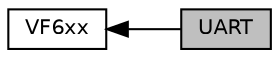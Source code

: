 digraph "UART"
{
  edge [fontname="Helvetica",fontsize="10",labelfontname="Helvetica",labelfontsize="10"];
  node [fontname="Helvetica",fontsize="10",shape=record];
  rankdir=LR;
  Node1 [label="VF6xx",height=0.2,width=0.4,color="black", fillcolor="white", style="filled",URL="$group__VF6xx.html",tooltip="Libraries for Freescale VF6xx series Cortex-M4 core. "];
  Node0 [label="UART",height=0.2,width=0.4,color="black", fillcolor="grey75", style="filled", fontcolor="black"];
  Node1->Node0 [shape=plaintext, dir="back", style="solid"];
}
